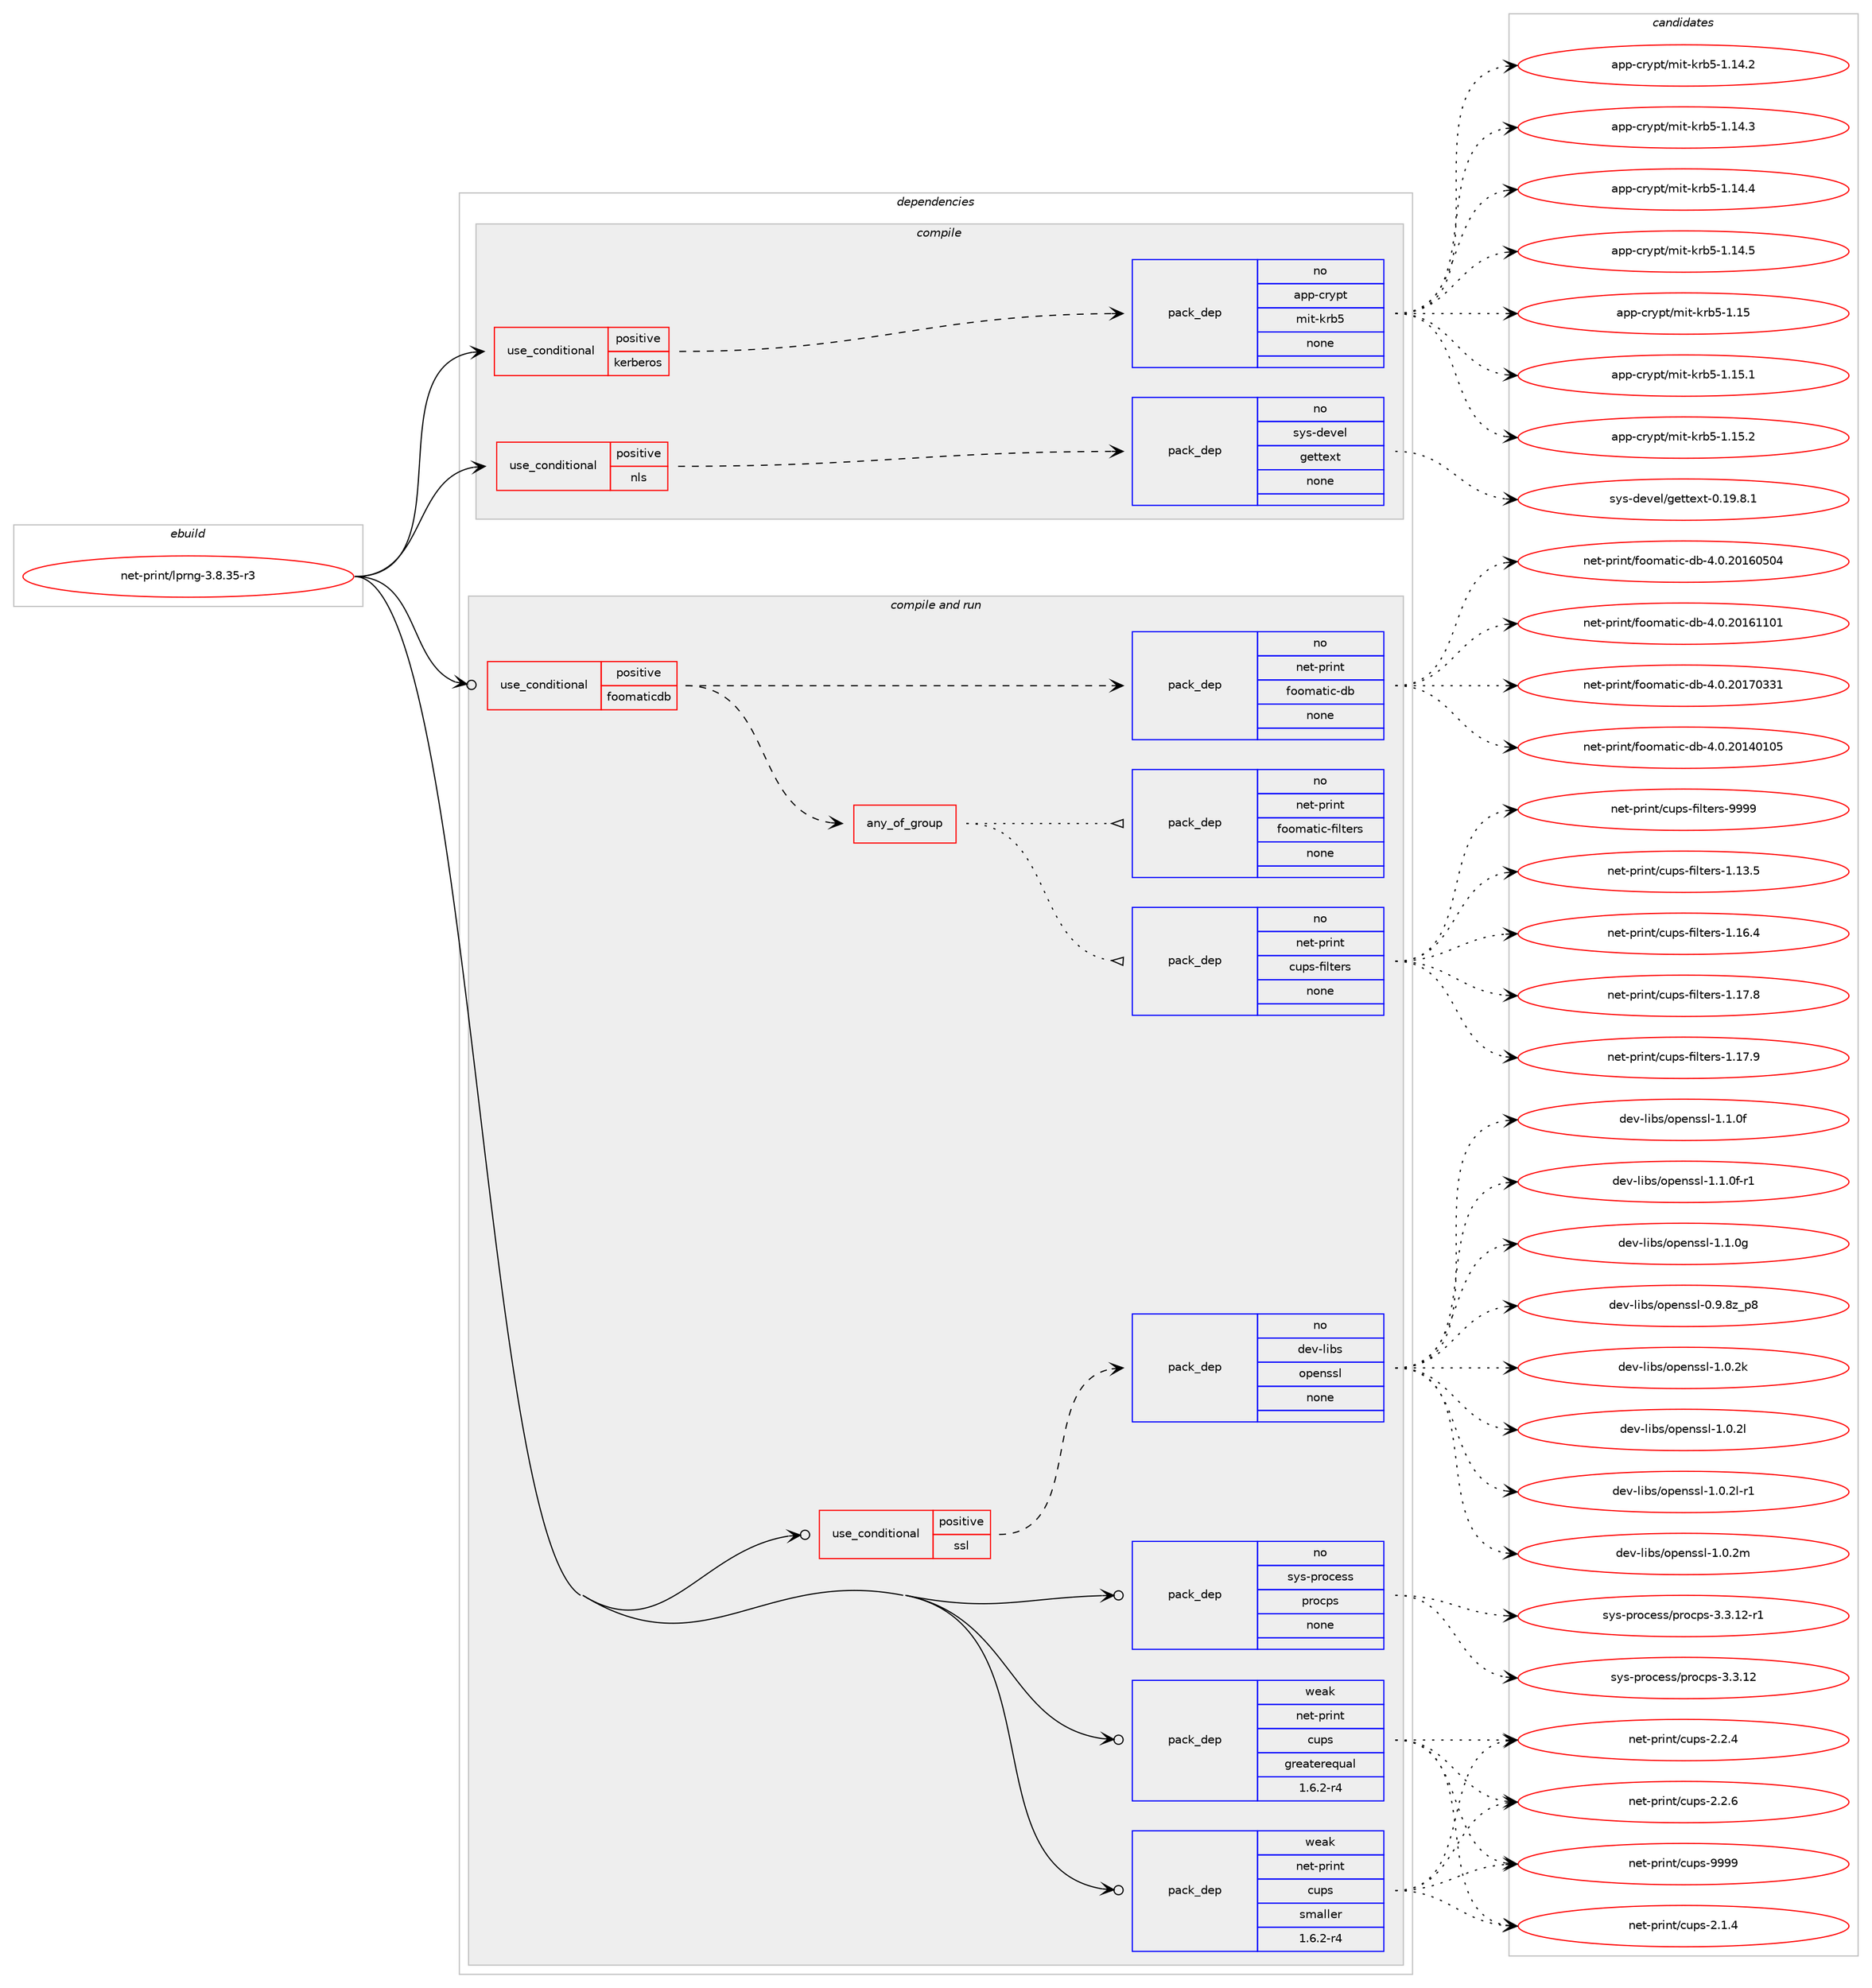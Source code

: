 digraph prolog {

# *************
# Graph options
# *************

newrank=true;
concentrate=true;
compound=true;
graph [rankdir=LR,fontname=Helvetica,fontsize=10,ranksep=1.5];#, ranksep=2.5, nodesep=0.2];
edge  [arrowhead=vee];
node  [fontname=Helvetica,fontsize=10];

# **********
# The ebuild
# **********

subgraph cluster_leftcol {
color=gray;
rank=same;
label=<<i>ebuild</i>>;
id [label="net-print/lprng-3.8.35-r3", color=red, width=4, href="../net-print/lprng-3.8.35-r3.svg"];
}

# ****************
# The dependencies
# ****************

subgraph cluster_midcol {
color=gray;
label=<<i>dependencies</i>>;
subgraph cluster_compile {
fillcolor="#eeeeee";
style=filled;
label=<<i>compile</i>>;
subgraph cond107722 {
dependency436209 [label=<<TABLE BORDER="0" CELLBORDER="1" CELLSPACING="0" CELLPADDING="4"><TR><TD ROWSPAN="3" CELLPADDING="10">use_conditional</TD></TR><TR><TD>positive</TD></TR><TR><TD>kerberos</TD></TR></TABLE>>, shape=none, color=red];
subgraph pack320951 {
dependency436210 [label=<<TABLE BORDER="0" CELLBORDER="1" CELLSPACING="0" CELLPADDING="4" WIDTH="220"><TR><TD ROWSPAN="6" CELLPADDING="30">pack_dep</TD></TR><TR><TD WIDTH="110">no</TD></TR><TR><TD>app-crypt</TD></TR><TR><TD>mit-krb5</TD></TR><TR><TD>none</TD></TR><TR><TD></TD></TR></TABLE>>, shape=none, color=blue];
}
dependency436209:e -> dependency436210:w [weight=20,style="dashed",arrowhead="vee"];
}
id:e -> dependency436209:w [weight=20,style="solid",arrowhead="vee"];
subgraph cond107723 {
dependency436211 [label=<<TABLE BORDER="0" CELLBORDER="1" CELLSPACING="0" CELLPADDING="4"><TR><TD ROWSPAN="3" CELLPADDING="10">use_conditional</TD></TR><TR><TD>positive</TD></TR><TR><TD>nls</TD></TR></TABLE>>, shape=none, color=red];
subgraph pack320952 {
dependency436212 [label=<<TABLE BORDER="0" CELLBORDER="1" CELLSPACING="0" CELLPADDING="4" WIDTH="220"><TR><TD ROWSPAN="6" CELLPADDING="30">pack_dep</TD></TR><TR><TD WIDTH="110">no</TD></TR><TR><TD>sys-devel</TD></TR><TR><TD>gettext</TD></TR><TR><TD>none</TD></TR><TR><TD></TD></TR></TABLE>>, shape=none, color=blue];
}
dependency436211:e -> dependency436212:w [weight=20,style="dashed",arrowhead="vee"];
}
id:e -> dependency436211:w [weight=20,style="solid",arrowhead="vee"];
}
subgraph cluster_compileandrun {
fillcolor="#eeeeee";
style=filled;
label=<<i>compile and run</i>>;
subgraph cond107724 {
dependency436213 [label=<<TABLE BORDER="0" CELLBORDER="1" CELLSPACING="0" CELLPADDING="4"><TR><TD ROWSPAN="3" CELLPADDING="10">use_conditional</TD></TR><TR><TD>positive</TD></TR><TR><TD>foomaticdb</TD></TR></TABLE>>, shape=none, color=red];
subgraph any7303 {
dependency436214 [label=<<TABLE BORDER="0" CELLBORDER="1" CELLSPACING="0" CELLPADDING="4"><TR><TD CELLPADDING="10">any_of_group</TD></TR></TABLE>>, shape=none, color=red];subgraph pack320953 {
dependency436215 [label=<<TABLE BORDER="0" CELLBORDER="1" CELLSPACING="0" CELLPADDING="4" WIDTH="220"><TR><TD ROWSPAN="6" CELLPADDING="30">pack_dep</TD></TR><TR><TD WIDTH="110">no</TD></TR><TR><TD>net-print</TD></TR><TR><TD>cups-filters</TD></TR><TR><TD>none</TD></TR><TR><TD></TD></TR></TABLE>>, shape=none, color=blue];
}
dependency436214:e -> dependency436215:w [weight=20,style="dotted",arrowhead="oinv"];
subgraph pack320954 {
dependency436216 [label=<<TABLE BORDER="0" CELLBORDER="1" CELLSPACING="0" CELLPADDING="4" WIDTH="220"><TR><TD ROWSPAN="6" CELLPADDING="30">pack_dep</TD></TR><TR><TD WIDTH="110">no</TD></TR><TR><TD>net-print</TD></TR><TR><TD>foomatic-filters</TD></TR><TR><TD>none</TD></TR><TR><TD></TD></TR></TABLE>>, shape=none, color=blue];
}
dependency436214:e -> dependency436216:w [weight=20,style="dotted",arrowhead="oinv"];
}
dependency436213:e -> dependency436214:w [weight=20,style="dashed",arrowhead="vee"];
subgraph pack320955 {
dependency436217 [label=<<TABLE BORDER="0" CELLBORDER="1" CELLSPACING="0" CELLPADDING="4" WIDTH="220"><TR><TD ROWSPAN="6" CELLPADDING="30">pack_dep</TD></TR><TR><TD WIDTH="110">no</TD></TR><TR><TD>net-print</TD></TR><TR><TD>foomatic-db</TD></TR><TR><TD>none</TD></TR><TR><TD></TD></TR></TABLE>>, shape=none, color=blue];
}
dependency436213:e -> dependency436217:w [weight=20,style="dashed",arrowhead="vee"];
}
id:e -> dependency436213:w [weight=20,style="solid",arrowhead="odotvee"];
subgraph cond107725 {
dependency436218 [label=<<TABLE BORDER="0" CELLBORDER="1" CELLSPACING="0" CELLPADDING="4"><TR><TD ROWSPAN="3" CELLPADDING="10">use_conditional</TD></TR><TR><TD>positive</TD></TR><TR><TD>ssl</TD></TR></TABLE>>, shape=none, color=red];
subgraph pack320956 {
dependency436219 [label=<<TABLE BORDER="0" CELLBORDER="1" CELLSPACING="0" CELLPADDING="4" WIDTH="220"><TR><TD ROWSPAN="6" CELLPADDING="30">pack_dep</TD></TR><TR><TD WIDTH="110">no</TD></TR><TR><TD>dev-libs</TD></TR><TR><TD>openssl</TD></TR><TR><TD>none</TD></TR><TR><TD></TD></TR></TABLE>>, shape=none, color=blue];
}
dependency436218:e -> dependency436219:w [weight=20,style="dashed",arrowhead="vee"];
}
id:e -> dependency436218:w [weight=20,style="solid",arrowhead="odotvee"];
subgraph pack320957 {
dependency436220 [label=<<TABLE BORDER="0" CELLBORDER="1" CELLSPACING="0" CELLPADDING="4" WIDTH="220"><TR><TD ROWSPAN="6" CELLPADDING="30">pack_dep</TD></TR><TR><TD WIDTH="110">no</TD></TR><TR><TD>sys-process</TD></TR><TR><TD>procps</TD></TR><TR><TD>none</TD></TR><TR><TD></TD></TR></TABLE>>, shape=none, color=blue];
}
id:e -> dependency436220:w [weight=20,style="solid",arrowhead="odotvee"];
subgraph pack320958 {
dependency436221 [label=<<TABLE BORDER="0" CELLBORDER="1" CELLSPACING="0" CELLPADDING="4" WIDTH="220"><TR><TD ROWSPAN="6" CELLPADDING="30">pack_dep</TD></TR><TR><TD WIDTH="110">weak</TD></TR><TR><TD>net-print</TD></TR><TR><TD>cups</TD></TR><TR><TD>greaterequal</TD></TR><TR><TD>1.6.2-r4</TD></TR></TABLE>>, shape=none, color=blue];
}
id:e -> dependency436221:w [weight=20,style="solid",arrowhead="odotvee"];
subgraph pack320959 {
dependency436222 [label=<<TABLE BORDER="0" CELLBORDER="1" CELLSPACING="0" CELLPADDING="4" WIDTH="220"><TR><TD ROWSPAN="6" CELLPADDING="30">pack_dep</TD></TR><TR><TD WIDTH="110">weak</TD></TR><TR><TD>net-print</TD></TR><TR><TD>cups</TD></TR><TR><TD>smaller</TD></TR><TR><TD>1.6.2-r4</TD></TR></TABLE>>, shape=none, color=blue];
}
id:e -> dependency436222:w [weight=20,style="solid",arrowhead="odotvee"];
}
subgraph cluster_run {
fillcolor="#eeeeee";
style=filled;
label=<<i>run</i>>;
}
}

# **************
# The candidates
# **************

subgraph cluster_choices {
rank=same;
color=gray;
label=<<i>candidates</i>>;

subgraph choice320951 {
color=black;
nodesep=1;
choice9711211245991141211121164710910511645107114985345494649524650 [label="app-crypt/mit-krb5-1.14.2", color=red, width=4,href="../app-crypt/mit-krb5-1.14.2.svg"];
choice9711211245991141211121164710910511645107114985345494649524651 [label="app-crypt/mit-krb5-1.14.3", color=red, width=4,href="../app-crypt/mit-krb5-1.14.3.svg"];
choice9711211245991141211121164710910511645107114985345494649524652 [label="app-crypt/mit-krb5-1.14.4", color=red, width=4,href="../app-crypt/mit-krb5-1.14.4.svg"];
choice9711211245991141211121164710910511645107114985345494649524653 [label="app-crypt/mit-krb5-1.14.5", color=red, width=4,href="../app-crypt/mit-krb5-1.14.5.svg"];
choice971121124599114121112116471091051164510711498534549464953 [label="app-crypt/mit-krb5-1.15", color=red, width=4,href="../app-crypt/mit-krb5-1.15.svg"];
choice9711211245991141211121164710910511645107114985345494649534649 [label="app-crypt/mit-krb5-1.15.1", color=red, width=4,href="../app-crypt/mit-krb5-1.15.1.svg"];
choice9711211245991141211121164710910511645107114985345494649534650 [label="app-crypt/mit-krb5-1.15.2", color=red, width=4,href="../app-crypt/mit-krb5-1.15.2.svg"];
dependency436210:e -> choice9711211245991141211121164710910511645107114985345494649524650:w [style=dotted,weight="100"];
dependency436210:e -> choice9711211245991141211121164710910511645107114985345494649524651:w [style=dotted,weight="100"];
dependency436210:e -> choice9711211245991141211121164710910511645107114985345494649524652:w [style=dotted,weight="100"];
dependency436210:e -> choice9711211245991141211121164710910511645107114985345494649524653:w [style=dotted,weight="100"];
dependency436210:e -> choice971121124599114121112116471091051164510711498534549464953:w [style=dotted,weight="100"];
dependency436210:e -> choice9711211245991141211121164710910511645107114985345494649534649:w [style=dotted,weight="100"];
dependency436210:e -> choice9711211245991141211121164710910511645107114985345494649534650:w [style=dotted,weight="100"];
}
subgraph choice320952 {
color=black;
nodesep=1;
choice1151211154510010111810110847103101116116101120116454846495746564649 [label="sys-devel/gettext-0.19.8.1", color=red, width=4,href="../sys-devel/gettext-0.19.8.1.svg"];
dependency436212:e -> choice1151211154510010111810110847103101116116101120116454846495746564649:w [style=dotted,weight="100"];
}
subgraph choice320953 {
color=black;
nodesep=1;
choice1101011164511211410511011647991171121154510210510811610111411545494649514653 [label="net-print/cups-filters-1.13.5", color=red, width=4,href="../net-print/cups-filters-1.13.5.svg"];
choice1101011164511211410511011647991171121154510210510811610111411545494649544652 [label="net-print/cups-filters-1.16.4", color=red, width=4,href="../net-print/cups-filters-1.16.4.svg"];
choice1101011164511211410511011647991171121154510210510811610111411545494649554656 [label="net-print/cups-filters-1.17.8", color=red, width=4,href="../net-print/cups-filters-1.17.8.svg"];
choice1101011164511211410511011647991171121154510210510811610111411545494649554657 [label="net-print/cups-filters-1.17.9", color=red, width=4,href="../net-print/cups-filters-1.17.9.svg"];
choice110101116451121141051101164799117112115451021051081161011141154557575757 [label="net-print/cups-filters-9999", color=red, width=4,href="../net-print/cups-filters-9999.svg"];
dependency436215:e -> choice1101011164511211410511011647991171121154510210510811610111411545494649514653:w [style=dotted,weight="100"];
dependency436215:e -> choice1101011164511211410511011647991171121154510210510811610111411545494649544652:w [style=dotted,weight="100"];
dependency436215:e -> choice1101011164511211410511011647991171121154510210510811610111411545494649554656:w [style=dotted,weight="100"];
dependency436215:e -> choice1101011164511211410511011647991171121154510210510811610111411545494649554657:w [style=dotted,weight="100"];
dependency436215:e -> choice110101116451121141051101164799117112115451021051081161011141154557575757:w [style=dotted,weight="100"];
}
subgraph choice320954 {
color=black;
nodesep=1;
}
subgraph choice320955 {
color=black;
nodesep=1;
choice11010111645112114105110116471021111111099711610599451009845524648465048495248494853 [label="net-print/foomatic-db-4.0.20140105", color=red, width=4,href="../net-print/foomatic-db-4.0.20140105.svg"];
choice11010111645112114105110116471021111111099711610599451009845524648465048495448534852 [label="net-print/foomatic-db-4.0.20160504", color=red, width=4,href="../net-print/foomatic-db-4.0.20160504.svg"];
choice11010111645112114105110116471021111111099711610599451009845524648465048495449494849 [label="net-print/foomatic-db-4.0.20161101", color=red, width=4,href="../net-print/foomatic-db-4.0.20161101.svg"];
choice11010111645112114105110116471021111111099711610599451009845524648465048495548515149 [label="net-print/foomatic-db-4.0.20170331", color=red, width=4,href="../net-print/foomatic-db-4.0.20170331.svg"];
dependency436217:e -> choice11010111645112114105110116471021111111099711610599451009845524648465048495248494853:w [style=dotted,weight="100"];
dependency436217:e -> choice11010111645112114105110116471021111111099711610599451009845524648465048495448534852:w [style=dotted,weight="100"];
dependency436217:e -> choice11010111645112114105110116471021111111099711610599451009845524648465048495449494849:w [style=dotted,weight="100"];
dependency436217:e -> choice11010111645112114105110116471021111111099711610599451009845524648465048495548515149:w [style=dotted,weight="100"];
}
subgraph choice320956 {
color=black;
nodesep=1;
choice1001011184510810598115471111121011101151151084548465746561229511256 [label="dev-libs/openssl-0.9.8z_p8", color=red, width=4,href="../dev-libs/openssl-0.9.8z_p8.svg"];
choice100101118451081059811547111112101110115115108454946484650107 [label="dev-libs/openssl-1.0.2k", color=red, width=4,href="../dev-libs/openssl-1.0.2k.svg"];
choice100101118451081059811547111112101110115115108454946484650108 [label="dev-libs/openssl-1.0.2l", color=red, width=4,href="../dev-libs/openssl-1.0.2l.svg"];
choice1001011184510810598115471111121011101151151084549464846501084511449 [label="dev-libs/openssl-1.0.2l-r1", color=red, width=4,href="../dev-libs/openssl-1.0.2l-r1.svg"];
choice100101118451081059811547111112101110115115108454946484650109 [label="dev-libs/openssl-1.0.2m", color=red, width=4,href="../dev-libs/openssl-1.0.2m.svg"];
choice100101118451081059811547111112101110115115108454946494648102 [label="dev-libs/openssl-1.1.0f", color=red, width=4,href="../dev-libs/openssl-1.1.0f.svg"];
choice1001011184510810598115471111121011101151151084549464946481024511449 [label="dev-libs/openssl-1.1.0f-r1", color=red, width=4,href="../dev-libs/openssl-1.1.0f-r1.svg"];
choice100101118451081059811547111112101110115115108454946494648103 [label="dev-libs/openssl-1.1.0g", color=red, width=4,href="../dev-libs/openssl-1.1.0g.svg"];
dependency436219:e -> choice1001011184510810598115471111121011101151151084548465746561229511256:w [style=dotted,weight="100"];
dependency436219:e -> choice100101118451081059811547111112101110115115108454946484650107:w [style=dotted,weight="100"];
dependency436219:e -> choice100101118451081059811547111112101110115115108454946484650108:w [style=dotted,weight="100"];
dependency436219:e -> choice1001011184510810598115471111121011101151151084549464846501084511449:w [style=dotted,weight="100"];
dependency436219:e -> choice100101118451081059811547111112101110115115108454946484650109:w [style=dotted,weight="100"];
dependency436219:e -> choice100101118451081059811547111112101110115115108454946494648102:w [style=dotted,weight="100"];
dependency436219:e -> choice1001011184510810598115471111121011101151151084549464946481024511449:w [style=dotted,weight="100"];
dependency436219:e -> choice100101118451081059811547111112101110115115108454946494648103:w [style=dotted,weight="100"];
}
subgraph choice320957 {
color=black;
nodesep=1;
choice1151211154511211411199101115115471121141119911211545514651464950 [label="sys-process/procps-3.3.12", color=red, width=4,href="../sys-process/procps-3.3.12.svg"];
choice11512111545112114111991011151154711211411199112115455146514649504511449 [label="sys-process/procps-3.3.12-r1", color=red, width=4,href="../sys-process/procps-3.3.12-r1.svg"];
dependency436220:e -> choice1151211154511211411199101115115471121141119911211545514651464950:w [style=dotted,weight="100"];
dependency436220:e -> choice11512111545112114111991011151154711211411199112115455146514649504511449:w [style=dotted,weight="100"];
}
subgraph choice320958 {
color=black;
nodesep=1;
choice110101116451121141051101164799117112115455046494652 [label="net-print/cups-2.1.4", color=red, width=4,href="../net-print/cups-2.1.4.svg"];
choice110101116451121141051101164799117112115455046504652 [label="net-print/cups-2.2.4", color=red, width=4,href="../net-print/cups-2.2.4.svg"];
choice110101116451121141051101164799117112115455046504654 [label="net-print/cups-2.2.6", color=red, width=4,href="../net-print/cups-2.2.6.svg"];
choice1101011164511211410511011647991171121154557575757 [label="net-print/cups-9999", color=red, width=4,href="../net-print/cups-9999.svg"];
dependency436221:e -> choice110101116451121141051101164799117112115455046494652:w [style=dotted,weight="100"];
dependency436221:e -> choice110101116451121141051101164799117112115455046504652:w [style=dotted,weight="100"];
dependency436221:e -> choice110101116451121141051101164799117112115455046504654:w [style=dotted,weight="100"];
dependency436221:e -> choice1101011164511211410511011647991171121154557575757:w [style=dotted,weight="100"];
}
subgraph choice320959 {
color=black;
nodesep=1;
choice110101116451121141051101164799117112115455046494652 [label="net-print/cups-2.1.4", color=red, width=4,href="../net-print/cups-2.1.4.svg"];
choice110101116451121141051101164799117112115455046504652 [label="net-print/cups-2.2.4", color=red, width=4,href="../net-print/cups-2.2.4.svg"];
choice110101116451121141051101164799117112115455046504654 [label="net-print/cups-2.2.6", color=red, width=4,href="../net-print/cups-2.2.6.svg"];
choice1101011164511211410511011647991171121154557575757 [label="net-print/cups-9999", color=red, width=4,href="../net-print/cups-9999.svg"];
dependency436222:e -> choice110101116451121141051101164799117112115455046494652:w [style=dotted,weight="100"];
dependency436222:e -> choice110101116451121141051101164799117112115455046504652:w [style=dotted,weight="100"];
dependency436222:e -> choice110101116451121141051101164799117112115455046504654:w [style=dotted,weight="100"];
dependency436222:e -> choice1101011164511211410511011647991171121154557575757:w [style=dotted,weight="100"];
}
}

}
